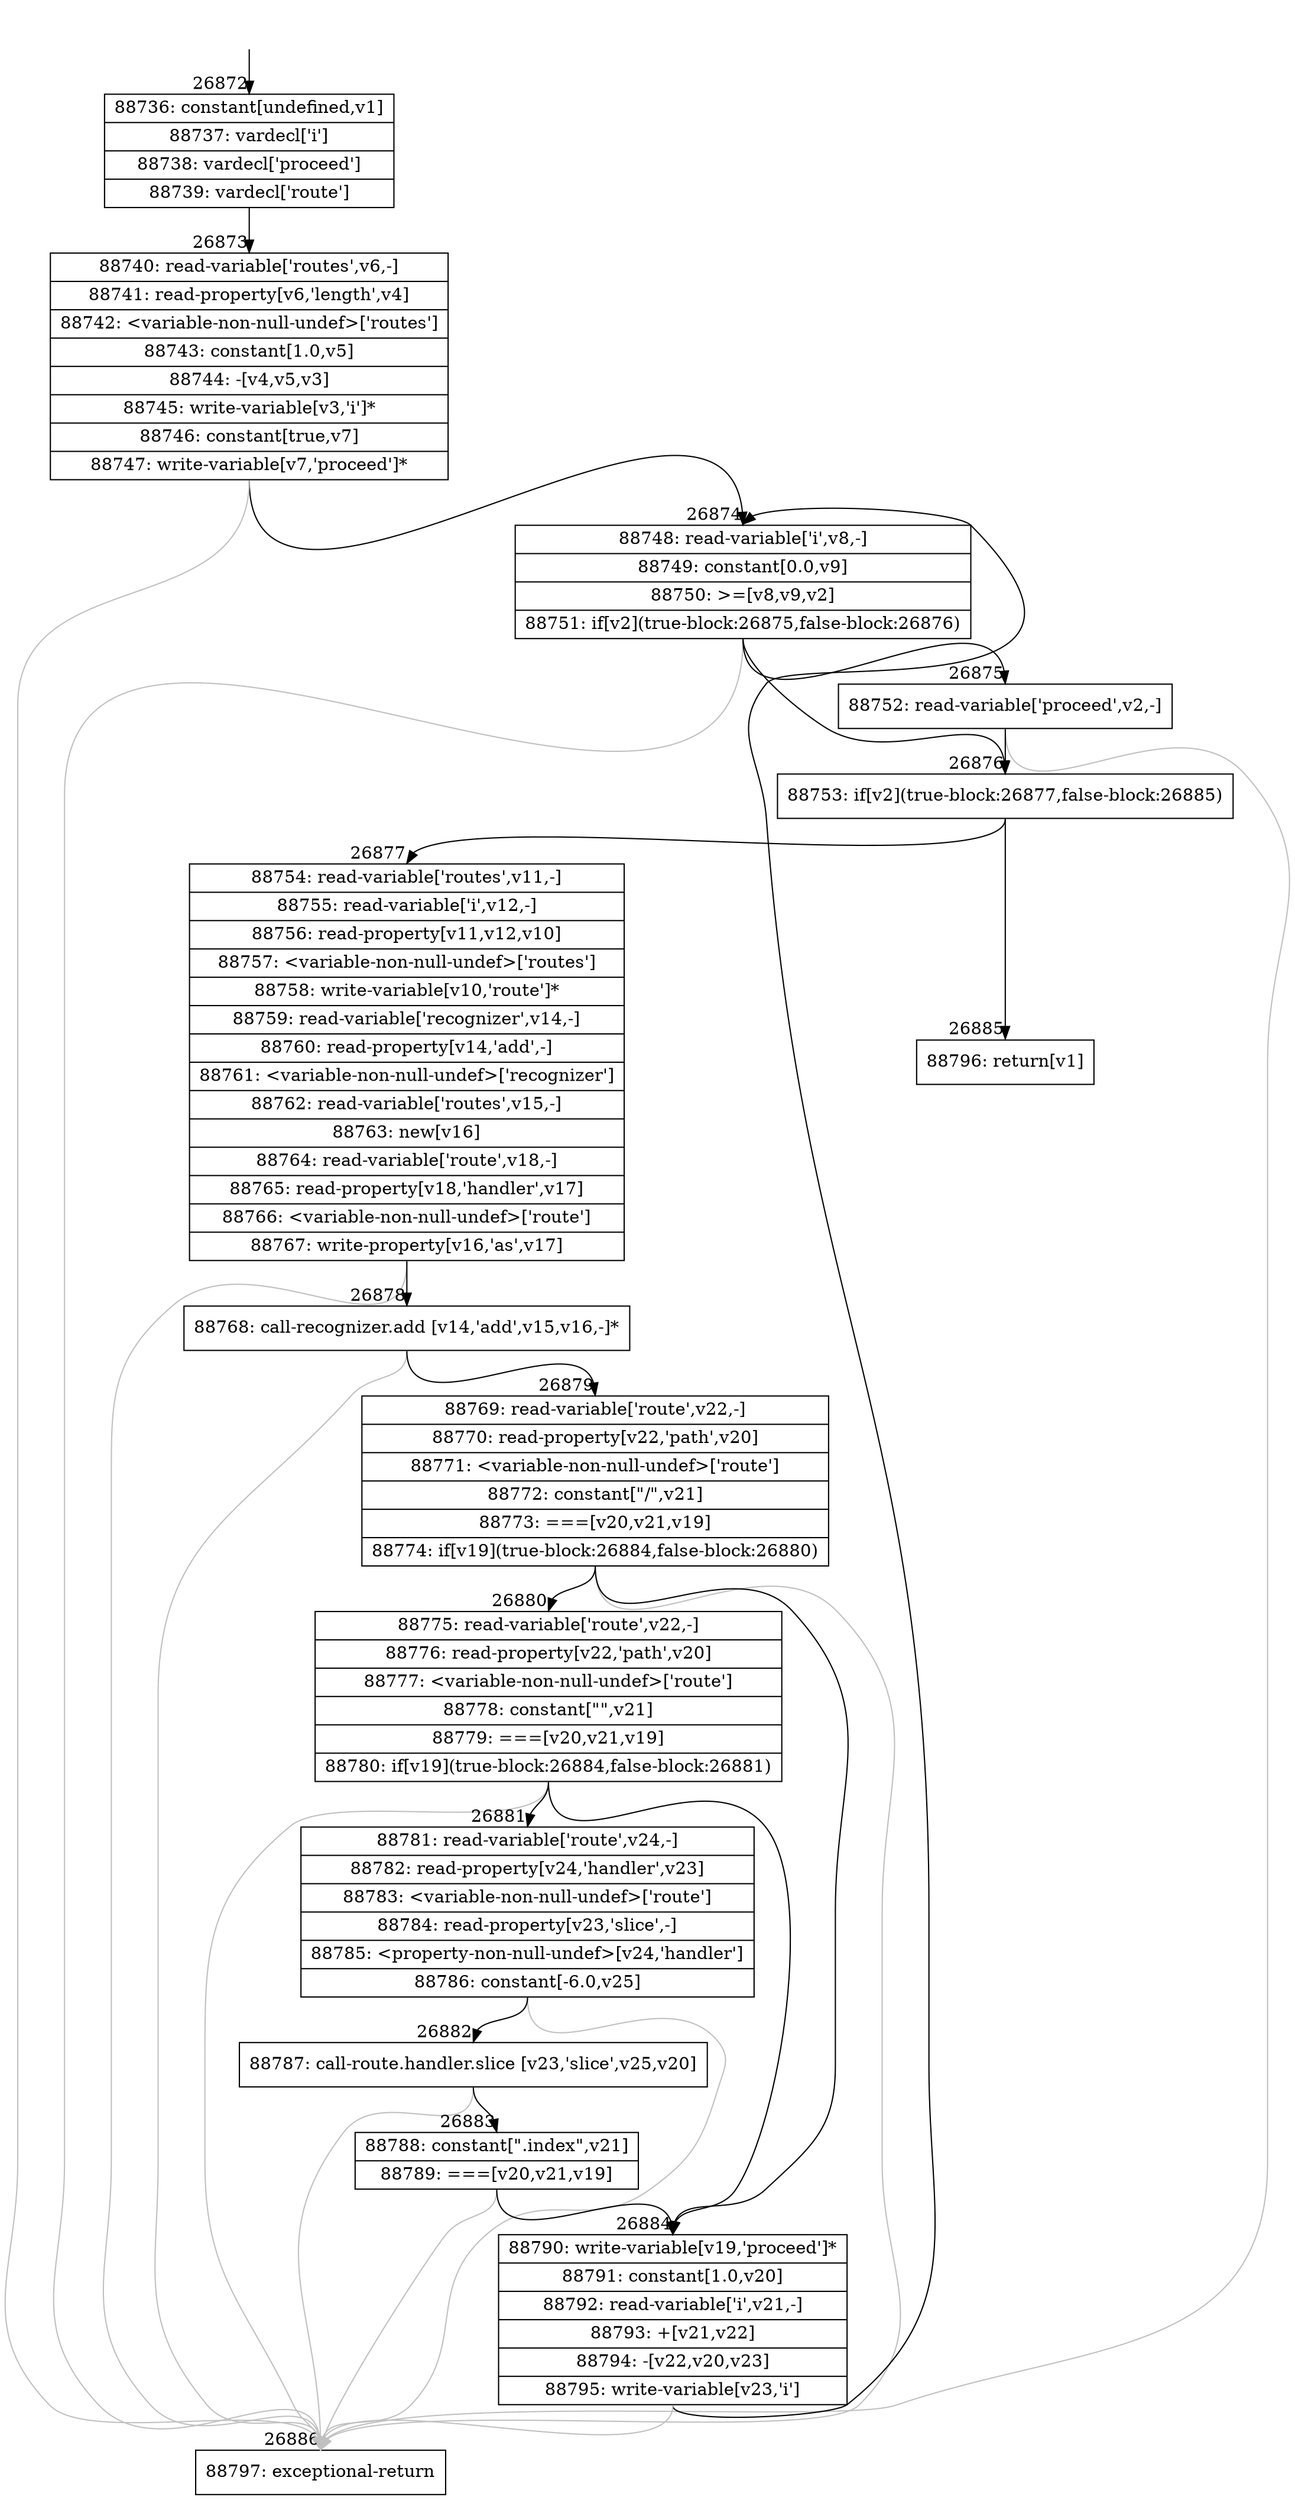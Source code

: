 digraph {
rankdir="TD"
BB_entry2356[shape=none,label=""];
BB_entry2356 -> BB26872 [tailport=s, headport=n, headlabel="    26872"]
BB26872 [shape=record label="{88736: constant[undefined,v1]|88737: vardecl['i']|88738: vardecl['proceed']|88739: vardecl['route']}" ] 
BB26872 -> BB26873 [tailport=s, headport=n, headlabel="      26873"]
BB26873 [shape=record label="{88740: read-variable['routes',v6,-]|88741: read-property[v6,'length',v4]|88742: \<variable-non-null-undef\>['routes']|88743: constant[1.0,v5]|88744: -[v4,v5,v3]|88745: write-variable[v3,'i']*|88746: constant[true,v7]|88747: write-variable[v7,'proceed']*}" ] 
BB26873 -> BB26874 [tailport=s, headport=n, headlabel="      26874"]
BB26873 -> BB26886 [tailport=s, headport=n, color=gray, headlabel="      26886"]
BB26874 [shape=record label="{88748: read-variable['i',v8,-]|88749: constant[0.0,v9]|88750: \>=[v8,v9,v2]|88751: if[v2](true-block:26875,false-block:26876)}" ] 
BB26874 -> BB26876 [tailport=s, headport=n, headlabel="      26876"]
BB26874 -> BB26875 [tailport=s, headport=n, headlabel="      26875"]
BB26874 -> BB26886 [tailport=s, headport=n, color=gray]
BB26875 [shape=record label="{88752: read-variable['proceed',v2,-]}" ] 
BB26875 -> BB26876 [tailport=s, headport=n]
BB26875 -> BB26886 [tailport=s, headport=n, color=gray]
BB26876 [shape=record label="{88753: if[v2](true-block:26877,false-block:26885)}" ] 
BB26876 -> BB26877 [tailport=s, headport=n, headlabel="      26877"]
BB26876 -> BB26885 [tailport=s, headport=n, headlabel="      26885"]
BB26877 [shape=record label="{88754: read-variable['routes',v11,-]|88755: read-variable['i',v12,-]|88756: read-property[v11,v12,v10]|88757: \<variable-non-null-undef\>['routes']|88758: write-variable[v10,'route']*|88759: read-variable['recognizer',v14,-]|88760: read-property[v14,'add',-]|88761: \<variable-non-null-undef\>['recognizer']|88762: read-variable['routes',v15,-]|88763: new[v16]|88764: read-variable['route',v18,-]|88765: read-property[v18,'handler',v17]|88766: \<variable-non-null-undef\>['route']|88767: write-property[v16,'as',v17]}" ] 
BB26877 -> BB26878 [tailport=s, headport=n, headlabel="      26878"]
BB26877 -> BB26886 [tailport=s, headport=n, color=gray]
BB26878 [shape=record label="{88768: call-recognizer.add [v14,'add',v15,v16,-]*}" ] 
BB26878 -> BB26879 [tailport=s, headport=n, headlabel="      26879"]
BB26878 -> BB26886 [tailport=s, headport=n, color=gray]
BB26879 [shape=record label="{88769: read-variable['route',v22,-]|88770: read-property[v22,'path',v20]|88771: \<variable-non-null-undef\>['route']|88772: constant[\"/\",v21]|88773: ===[v20,v21,v19]|88774: if[v19](true-block:26884,false-block:26880)}" ] 
BB26879 -> BB26884 [tailport=s, headport=n, headlabel="      26884"]
BB26879 -> BB26880 [tailport=s, headport=n, headlabel="      26880"]
BB26879 -> BB26886 [tailport=s, headport=n, color=gray]
BB26880 [shape=record label="{88775: read-variable['route',v22,-]|88776: read-property[v22,'path',v20]|88777: \<variable-non-null-undef\>['route']|88778: constant[\"\",v21]|88779: ===[v20,v21,v19]|88780: if[v19](true-block:26884,false-block:26881)}" ] 
BB26880 -> BB26884 [tailport=s, headport=n]
BB26880 -> BB26881 [tailport=s, headport=n, headlabel="      26881"]
BB26880 -> BB26886 [tailport=s, headport=n, color=gray]
BB26881 [shape=record label="{88781: read-variable['route',v24,-]|88782: read-property[v24,'handler',v23]|88783: \<variable-non-null-undef\>['route']|88784: read-property[v23,'slice',-]|88785: \<property-non-null-undef\>[v24,'handler']|88786: constant[-6.0,v25]}" ] 
BB26881 -> BB26882 [tailport=s, headport=n, headlabel="      26882"]
BB26881 -> BB26886 [tailport=s, headport=n, color=gray]
BB26882 [shape=record label="{88787: call-route.handler.slice [v23,'slice',v25,v20]}" ] 
BB26882 -> BB26883 [tailport=s, headport=n, headlabel="      26883"]
BB26882 -> BB26886 [tailport=s, headport=n, color=gray]
BB26883 [shape=record label="{88788: constant[\".index\",v21]|88789: ===[v20,v21,v19]}" ] 
BB26883 -> BB26884 [tailport=s, headport=n]
BB26883 -> BB26886 [tailport=s, headport=n, color=gray]
BB26884 [shape=record label="{88790: write-variable[v19,'proceed']*|88791: constant[1.0,v20]|88792: read-variable['i',v21,-]|88793: +[v21,v22]|88794: -[v22,v20,v23]|88795: write-variable[v23,'i']}" ] 
BB26884 -> BB26874 [tailport=s, headport=n]
BB26884 -> BB26886 [tailport=s, headport=n, color=gray]
BB26885 [shape=record label="{88796: return[v1]}" ] 
BB26886 [shape=record label="{88797: exceptional-return}" ] 
//#$~ 48568
}

